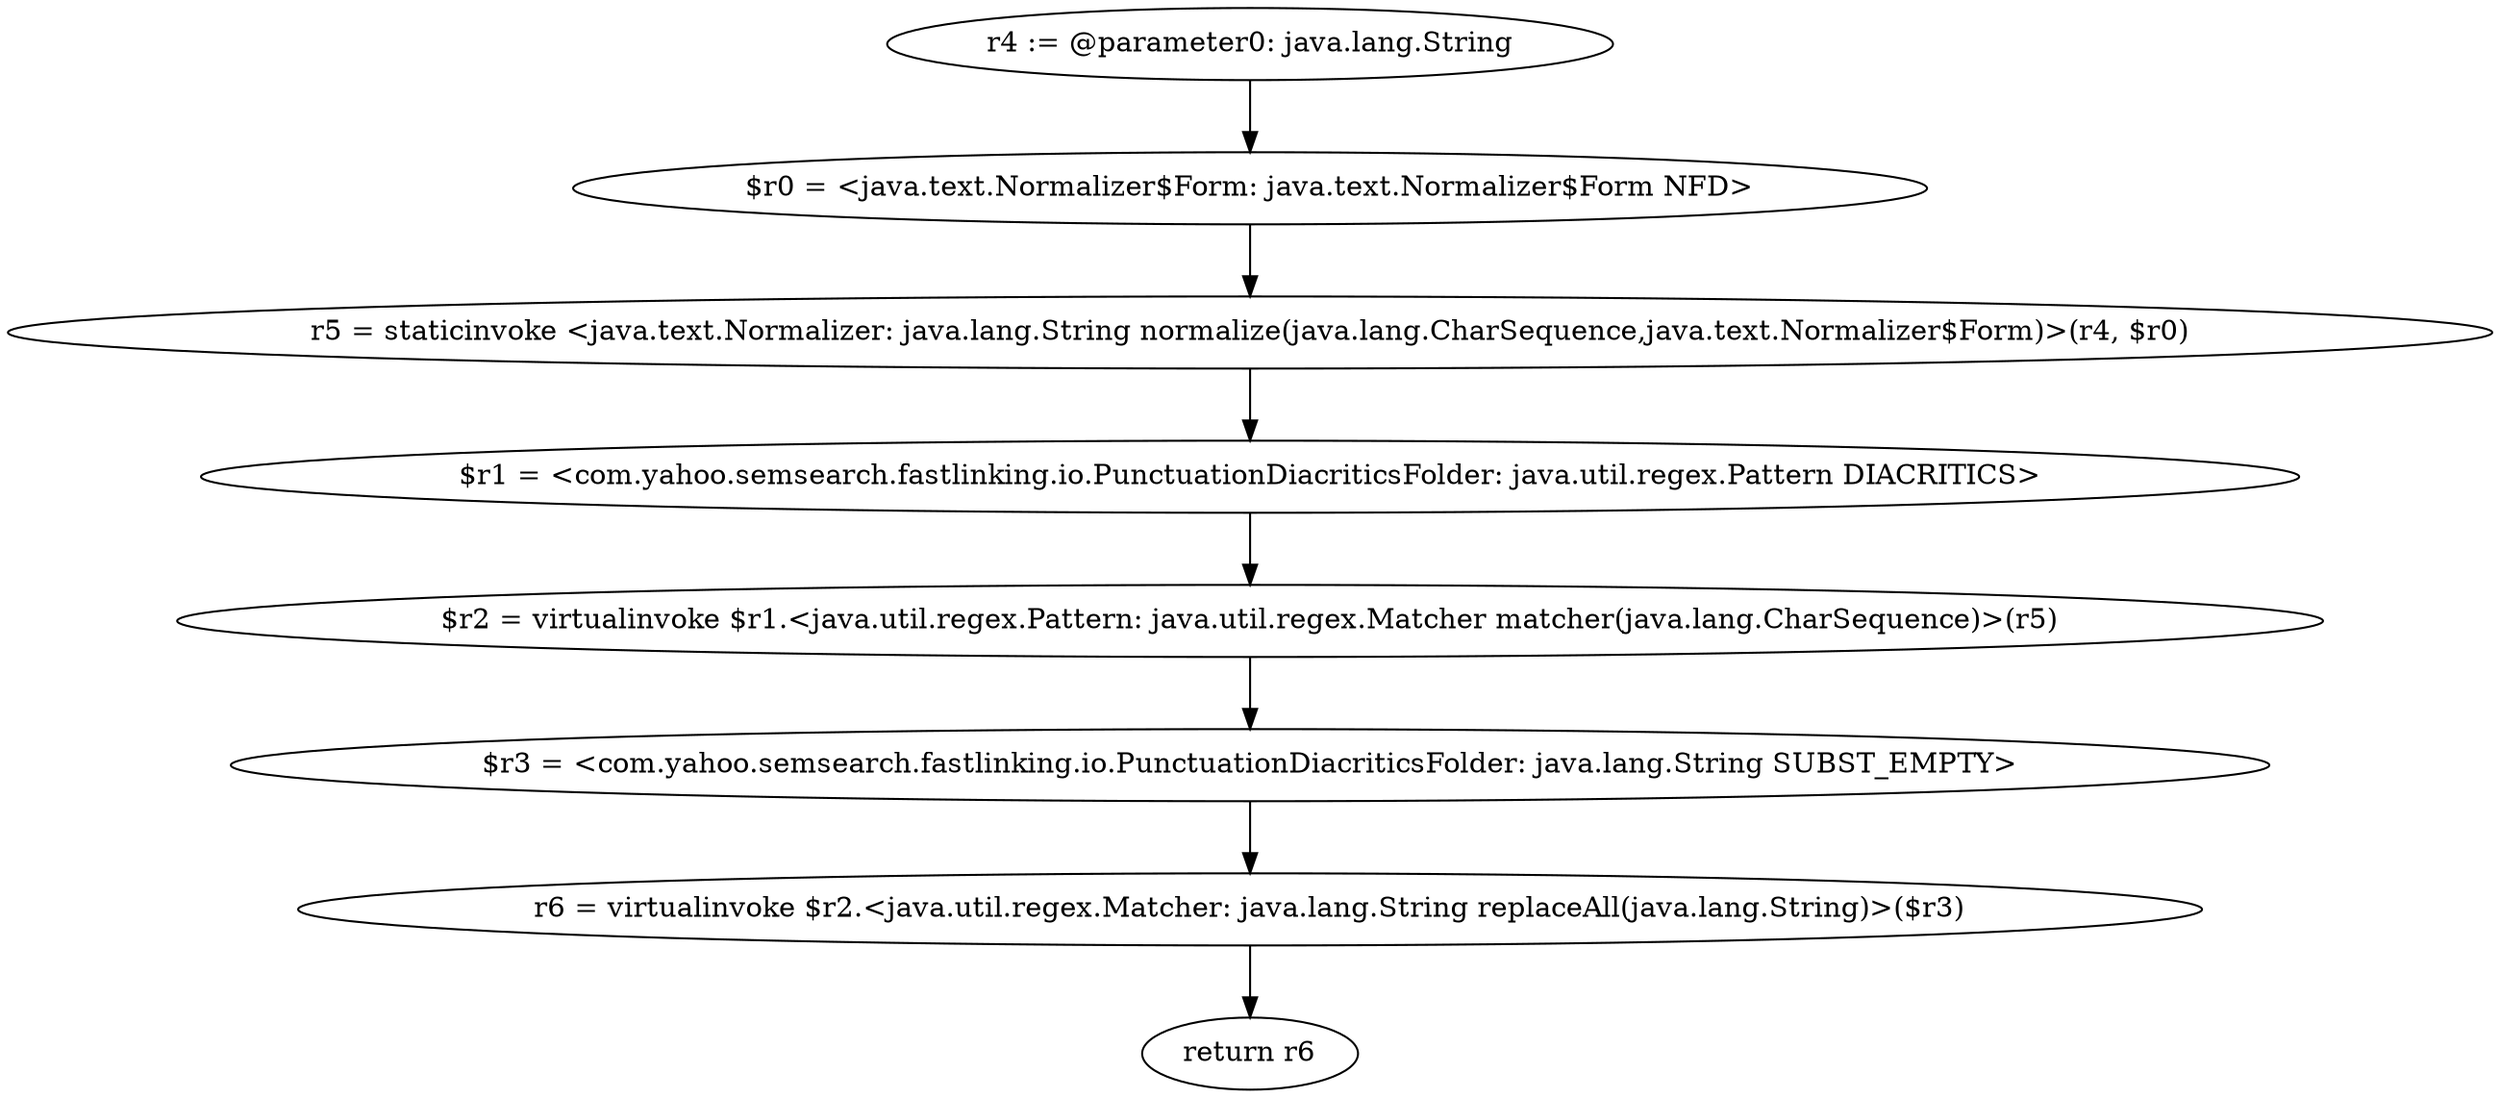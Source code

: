 digraph "unitGraph" {
    "r4 := @parameter0: java.lang.String"
    "$r0 = <java.text.Normalizer$Form: java.text.Normalizer$Form NFD>"
    "r5 = staticinvoke <java.text.Normalizer: java.lang.String normalize(java.lang.CharSequence,java.text.Normalizer$Form)>(r4, $r0)"
    "$r1 = <com.yahoo.semsearch.fastlinking.io.PunctuationDiacriticsFolder: java.util.regex.Pattern DIACRITICS>"
    "$r2 = virtualinvoke $r1.<java.util.regex.Pattern: java.util.regex.Matcher matcher(java.lang.CharSequence)>(r5)"
    "$r3 = <com.yahoo.semsearch.fastlinking.io.PunctuationDiacriticsFolder: java.lang.String SUBST_EMPTY>"
    "r6 = virtualinvoke $r2.<java.util.regex.Matcher: java.lang.String replaceAll(java.lang.String)>($r3)"
    "return r6"
    "r4 := @parameter0: java.lang.String"->"$r0 = <java.text.Normalizer$Form: java.text.Normalizer$Form NFD>";
    "$r0 = <java.text.Normalizer$Form: java.text.Normalizer$Form NFD>"->"r5 = staticinvoke <java.text.Normalizer: java.lang.String normalize(java.lang.CharSequence,java.text.Normalizer$Form)>(r4, $r0)";
    "r5 = staticinvoke <java.text.Normalizer: java.lang.String normalize(java.lang.CharSequence,java.text.Normalizer$Form)>(r4, $r0)"->"$r1 = <com.yahoo.semsearch.fastlinking.io.PunctuationDiacriticsFolder: java.util.regex.Pattern DIACRITICS>";
    "$r1 = <com.yahoo.semsearch.fastlinking.io.PunctuationDiacriticsFolder: java.util.regex.Pattern DIACRITICS>"->"$r2 = virtualinvoke $r1.<java.util.regex.Pattern: java.util.regex.Matcher matcher(java.lang.CharSequence)>(r5)";
    "$r2 = virtualinvoke $r1.<java.util.regex.Pattern: java.util.regex.Matcher matcher(java.lang.CharSequence)>(r5)"->"$r3 = <com.yahoo.semsearch.fastlinking.io.PunctuationDiacriticsFolder: java.lang.String SUBST_EMPTY>";
    "$r3 = <com.yahoo.semsearch.fastlinking.io.PunctuationDiacriticsFolder: java.lang.String SUBST_EMPTY>"->"r6 = virtualinvoke $r2.<java.util.regex.Matcher: java.lang.String replaceAll(java.lang.String)>($r3)";
    "r6 = virtualinvoke $r2.<java.util.regex.Matcher: java.lang.String replaceAll(java.lang.String)>($r3)"->"return r6";
}
